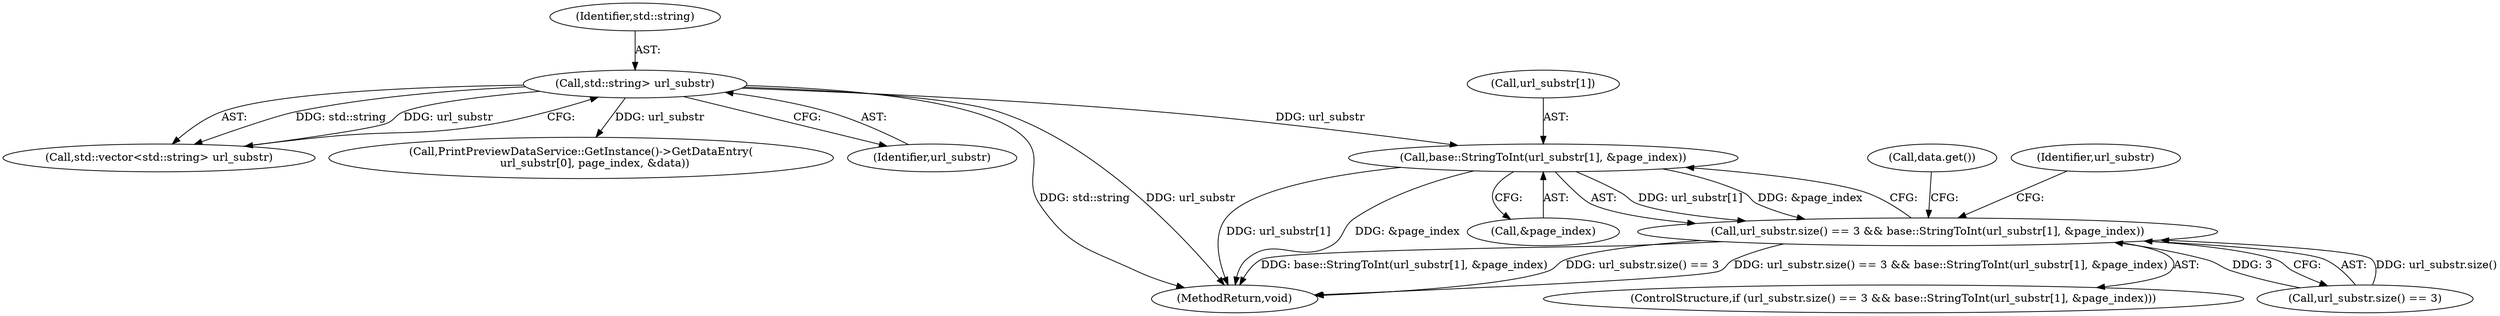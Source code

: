 digraph "1_Chrome_116d0963cadfbf55ef2ec3d13781987c4d80517a_7@array" {
"1000141" [label="(Call,base::StringToInt(url_substr[1], &page_index))"];
"1000124" [label="(Call,std::string> url_substr)"];
"1000137" [label="(Call,url_substr.size() == 3 && base::StringToInt(url_substr[1], &page_index))"];
"1000141" [label="(Call,base::StringToInt(url_substr[1], &page_index))"];
"1000122" [label="(Call,std::vector<std::string> url_substr)"];
"1000142" [label="(Call,url_substr[1])"];
"1000156" [label="(Call,data.get())"];
"1000125" [label="(Identifier,std::string)"];
"1000148" [label="(Call,PrintPreviewDataService::GetInstance()->GetDataEntry(\n        url_substr[0], page_index, &data))"];
"1000138" [label="(Call,url_substr.size() == 3)"];
"1000150" [label="(Identifier,url_substr)"];
"1000136" [label="(ControlStructure,if (url_substr.size() == 3 && base::StringToInt(url_substr[1], &page_index)))"];
"1000124" [label="(Call,std::string> url_substr)"];
"1000126" [label="(Identifier,url_substr)"];
"1000137" [label="(Call,url_substr.size() == 3 && base::StringToInt(url_substr[1], &page_index))"];
"1000165" [label="(MethodReturn,void)"];
"1000145" [label="(Call,&page_index)"];
"1000141" -> "1000137"  [label="AST: "];
"1000141" -> "1000145"  [label="CFG: "];
"1000142" -> "1000141"  [label="AST: "];
"1000145" -> "1000141"  [label="AST: "];
"1000137" -> "1000141"  [label="CFG: "];
"1000141" -> "1000165"  [label="DDG: url_substr[1]"];
"1000141" -> "1000165"  [label="DDG: &page_index"];
"1000141" -> "1000137"  [label="DDG: url_substr[1]"];
"1000141" -> "1000137"  [label="DDG: &page_index"];
"1000124" -> "1000141"  [label="DDG: url_substr"];
"1000124" -> "1000122"  [label="AST: "];
"1000124" -> "1000126"  [label="CFG: "];
"1000125" -> "1000124"  [label="AST: "];
"1000126" -> "1000124"  [label="AST: "];
"1000122" -> "1000124"  [label="CFG: "];
"1000124" -> "1000165"  [label="DDG: std::string"];
"1000124" -> "1000165"  [label="DDG: url_substr"];
"1000124" -> "1000122"  [label="DDG: std::string"];
"1000124" -> "1000122"  [label="DDG: url_substr"];
"1000124" -> "1000148"  [label="DDG: url_substr"];
"1000137" -> "1000136"  [label="AST: "];
"1000137" -> "1000138"  [label="CFG: "];
"1000138" -> "1000137"  [label="AST: "];
"1000150" -> "1000137"  [label="CFG: "];
"1000156" -> "1000137"  [label="CFG: "];
"1000137" -> "1000165"  [label="DDG: base::StringToInt(url_substr[1], &page_index)"];
"1000137" -> "1000165"  [label="DDG: url_substr.size() == 3"];
"1000137" -> "1000165"  [label="DDG: url_substr.size() == 3 && base::StringToInt(url_substr[1], &page_index)"];
"1000138" -> "1000137"  [label="DDG: url_substr.size()"];
"1000138" -> "1000137"  [label="DDG: 3"];
}
